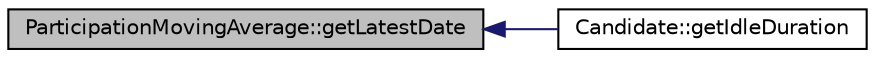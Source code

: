 digraph G
{
  edge [fontname="Helvetica",fontsize="10",labelfontname="Helvetica",labelfontsize="10"];
  node [fontname="Helvetica",fontsize="10",shape=record];
  rankdir=LR;
  Node1 [label="ParticipationMovingAverage::getLatestDate",height=0.2,width=0.4,color="black", fillcolor="grey75", style="filled" fontcolor="black"];
  Node1 -> Node2 [dir=back,color="midnightblue",fontsize="10",style="solid",fontname="Helvetica"];
  Node2 [label="Candidate::getIdleDuration",height=0.2,width=0.4,color="black", fillcolor="white", style="filled",URL="$class_candidate.html#a45b1760b868a298de0e27e4ef0cca2b8"];
}

